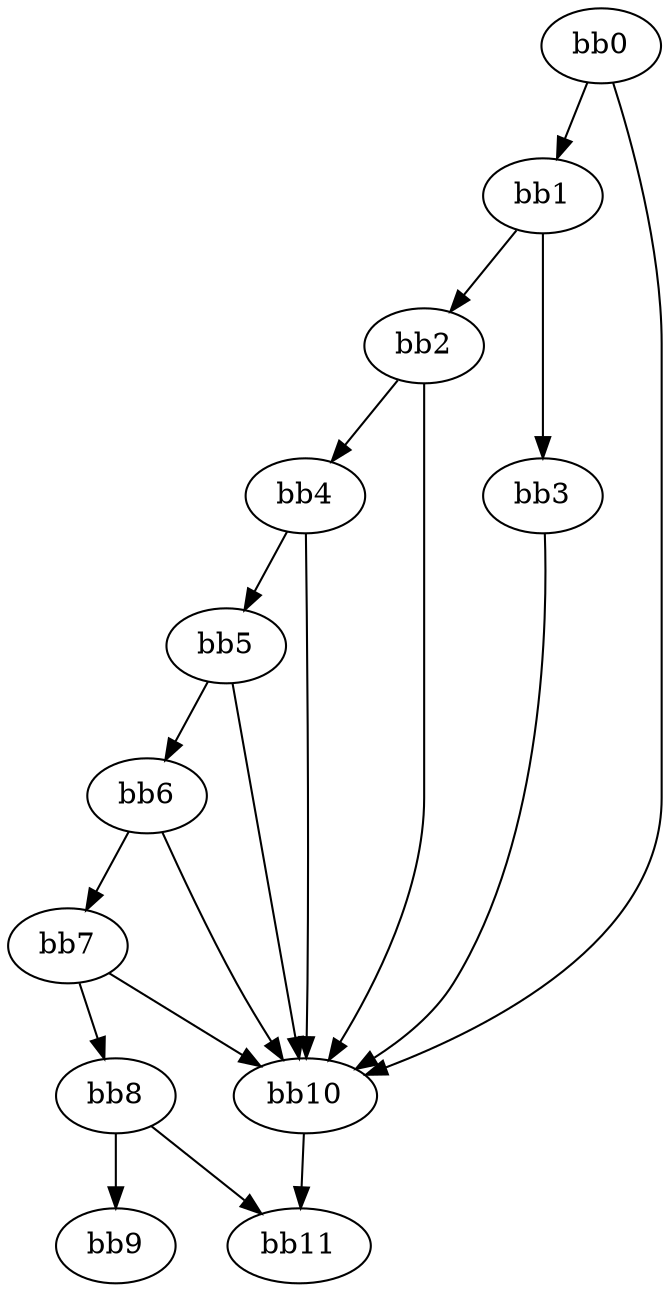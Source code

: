 digraph {
    0 [ label = "bb0\l" ]
    1 [ label = "bb1\l" ]
    2 [ label = "bb2\l" ]
    3 [ label = "bb3\l" ]
    4 [ label = "bb4\l" ]
    5 [ label = "bb5\l" ]
    6 [ label = "bb6\l" ]
    7 [ label = "bb7\l" ]
    8 [ label = "bb8\l" ]
    9 [ label = "bb9\l" ]
    10 [ label = "bb10\l" ]
    11 [ label = "bb11\l" ]
    0 -> 1 [ ]
    0 -> 10 [ ]
    1 -> 2 [ ]
    1 -> 3 [ ]
    2 -> 4 [ ]
    2 -> 10 [ ]
    3 -> 10 [ ]
    4 -> 5 [ ]
    4 -> 10 [ ]
    5 -> 6 [ ]
    5 -> 10 [ ]
    6 -> 7 [ ]
    6 -> 10 [ ]
    7 -> 8 [ ]
    7 -> 10 [ ]
    8 -> 9 [ ]
    8 -> 11 [ ]
    10 -> 11 [ ]
}

